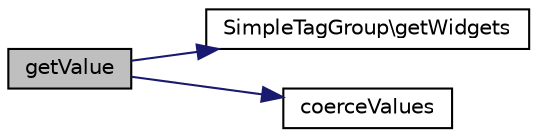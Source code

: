 digraph "getValue"
{
  edge [fontname="Helvetica",fontsize="10",labelfontname="Helvetica",labelfontsize="10"];
  node [fontname="Helvetica",fontsize="10",shape=record];
  rankdir="LR";
  Node1 [label="getValue",height=0.2,width=0.4,color="black", fillcolor="grey75", style="filled" fontcolor="black"];
  Node1 -> Node2 [color="midnightblue",fontsize="10",style="solid",fontname="Helvetica"];
  Node2 [label="SimpleTagGroup\\getWidgets",height=0.2,width=0.4,color="black", fillcolor="white", style="filled",URL="$class_simple_tag_group.html#a7208013014041ba1e26ddaa5eb273375"];
  Node1 -> Node3 [color="midnightblue",fontsize="10",style="solid",fontname="Helvetica"];
  Node3 [label="coerceValues",height=0.2,width=0.4,color="black", fillcolor="white", style="filled",URL="$class_simple_checkbox_group.html#a7b5167b26d9ca57981bc244b0abed46b"];
}

